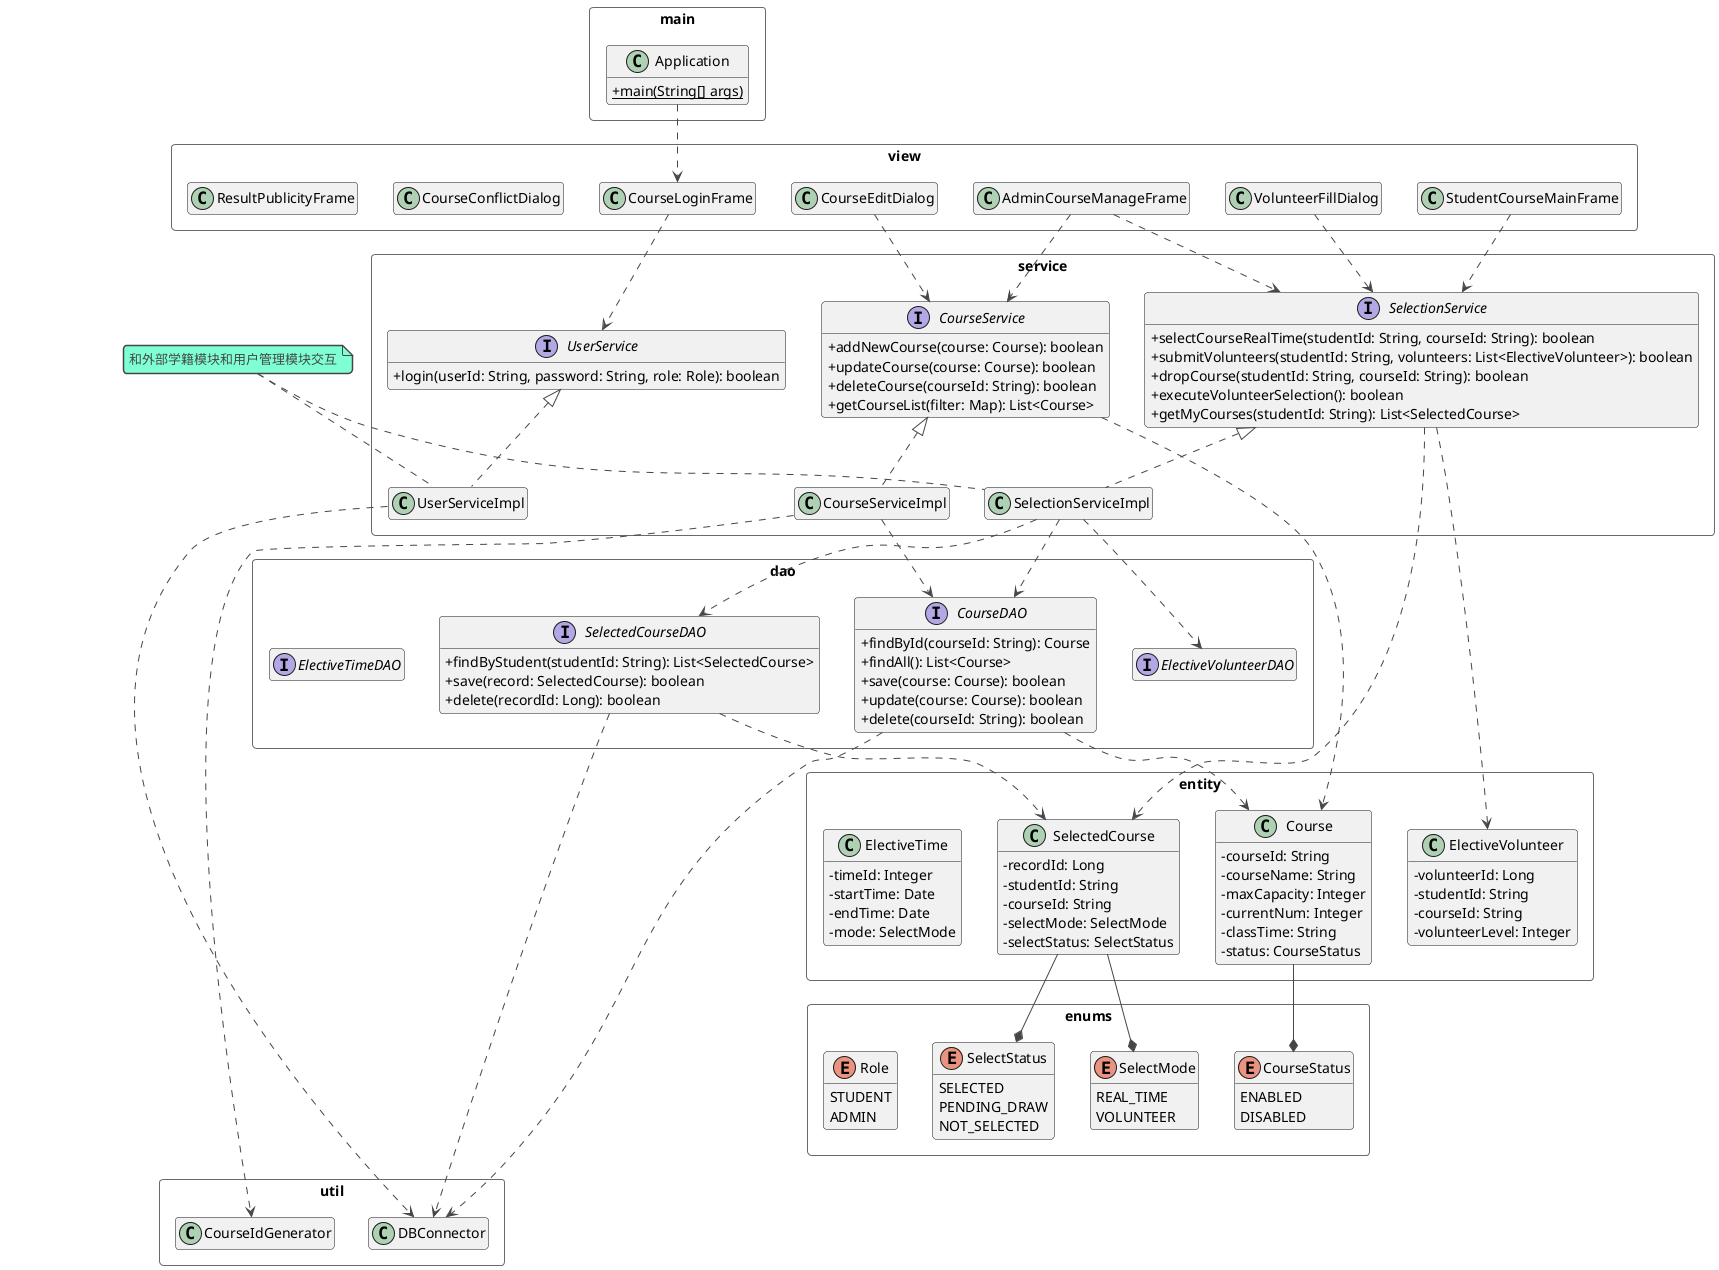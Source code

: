 @startuml
' Set theme and layout
!theme vibrant
skinparam packageStyle rectangle
skinparam classAttributeIconSize 0
hide empty members

' =========================================
' Main Package
' =========================================
package "main" {
  class Application {
    + {static} main(String[] args)
  }
}

' =========================================
' Entity Package (Model)
' =========================================
package "entity" {
  class Course {
    - courseId: String
    - courseName: String
    - maxCapacity: Integer
    - currentNum: Integer
    - classTime: String
    - status: CourseStatus
  }

  class SelectedCourse {
    - recordId: Long
    - studentId: String
    - courseId: String
    - selectMode: SelectMode
    - selectStatus: SelectStatus
  }

  class ElectiveVolunteer {
    - volunteerId: Long
    - studentId: String
    - courseId: String
    - volunteerLevel: Integer
  }

  class ElectiveTime {
    - timeId: Integer
    - startTime: Date
    - endTime: Date
    - mode: SelectMode
  }
}

' =========================================
' Enums Package
' =========================================
package "enums" {
  enum CourseStatus {
    ENABLED
    DISABLED
  }
  enum SelectMode {
    REAL_TIME
    VOLUNTEER
  }
  enum SelectStatus {
    SELECTED
    PENDING_DRAW
    NOT_SELECTED
  }
  enum Role {
    STUDENT
    ADMIN
  }
}

' =========================================
' DAO Package (Data Access Layer)
' =========================================
package "dao" {
  interface CourseDAO {
    + findById(courseId: String): Course
    + findAll(): List<Course>
    + save(course: Course): boolean
    + update(course: Course): boolean
    + delete(courseId: String): boolean
  }
  interface SelectedCourseDAO {
    + findByStudent(studentId: String): List<SelectedCourse>
    + save(record: SelectedCourse): boolean
    + delete(recordId: Long): boolean
  }
  ' Other DAOs omitted for brevity but follow the same pattern
  interface ElectiveVolunteerDAO
  interface ElectiveTimeDAO
}

' =========================================
' Service Package (Business Logic Layer)
' =========================================
package "service" {
  interface UserService {
    + login(userId: String, password: String, role: Role): boolean
  }
  interface CourseService {
    + addNewCourse(course: Course): boolean
    + updateCourse(course: Course): boolean
    + deleteCourse(courseId: String): boolean
    + getCourseList(filter: Map): List<Course>
  }
  interface SelectionService {
    + selectCourseRealTime(studentId: String, courseId: String): boolean
    + submitVolunteers(studentId: String, volunteers: List<ElectiveVolunteer>): boolean
    + dropCourse(studentId: String, courseId: String): boolean
    + executeVolunteerSelection(): boolean
    + getMyCourses(studentId: String): List<SelectedCourse>
  }

  class UserServiceImpl implements UserService
  class CourseServiceImpl implements CourseService
  class SelectionServiceImpl implements SelectionService
}

' =========================================
' View Package (UI Layer)
' =========================================
package "view" {
  class CourseLoginFrame
  class StudentCourseMainFrame
  class AdminCourseManageFrame
  class CourseEditDialog
  class VolunteerFillDialog
  class CourseConflictDialog
  class ResultPublicityFrame
}

' =========================================
' Util Package
' =========================================
package "util" {
  class DBConnector
  class CourseIdGenerator
}


' =========================================
' Relationships
' =========================================

' View -> Service (UI layer depends on business logic)
CourseLoginFrame ..> UserService
StudentCourseMainFrame ..> SelectionService
AdminCourseManageFrame ..> CourseService
AdminCourseManageFrame ..> SelectionService
CourseEditDialog ..> CourseService
VolunteerFillDialog ..> SelectionService

' Service -> DAO (Business logic depends on data access)
UserServiceImpl .....> DBConnector
CourseServiceImpl ..> CourseDAO
CourseServiceImpl ..> CourseIdGenerator
SelectionServiceImpl ..> CourseDAO
SelectionServiceImpl ..> SelectedCourseDAO
SelectionServiceImpl ..> ElectiveVolunteerDAO

' Service -> Entity (Services operate on entity objects)
CourseService ..> Course
SelectionService ..> SelectedCourse
SelectionService ..> ElectiveVolunteer

' DAO -> Entity (DAOs return and accept entity objects)
CourseDAO ..> Course
SelectedCourseDAO ..> SelectedCourse

' DAO -> Util (DAOs use DBConnector)
CourseDAO ..> DBConnector
SelectedCourseDAO ..> DBConnector

' Entity -> Enum (Entities use enums for status fields)
Course --* CourseStatus
SelectedCourse --* SelectMode
SelectedCourse --* SelectStatus

' Main application starts the first view
Application ..> CourseLoginFrame

note "和外部学籍模块和用户管理模块交互" as N1
N1 .. SelectionServiceImpl
N1 .. UserServiceImpl

@enduml